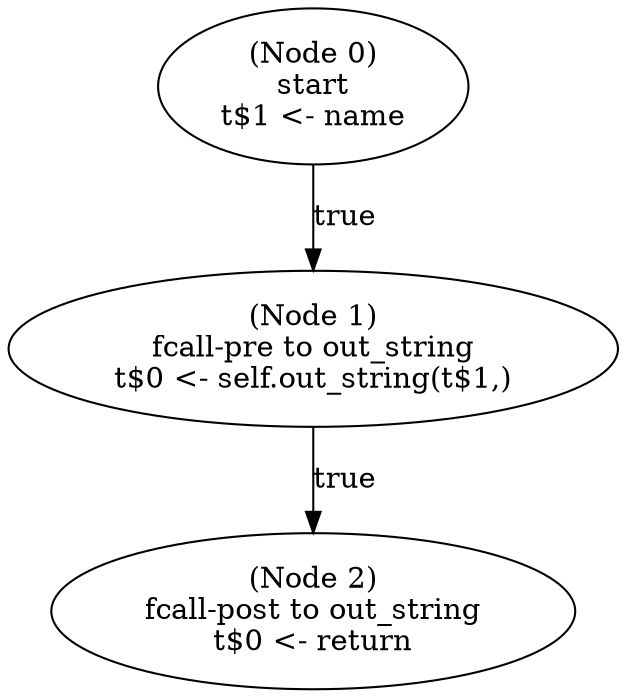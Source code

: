 digraph print_self_post {
  n0 [label="(Node 0)\nstart\nt$1 <- name\n"];
 n0 -> n1 [label="true"];
  n1 [label="(Node 1)\nfcall-pre to out_string\nt$0 <- self.out_string(t$1,)\n"];
 n1 -> n2 [label="true"];
  n2 [label="(Node 2)\nfcall-post to out_string\nt$0 <- return\n"];
}
